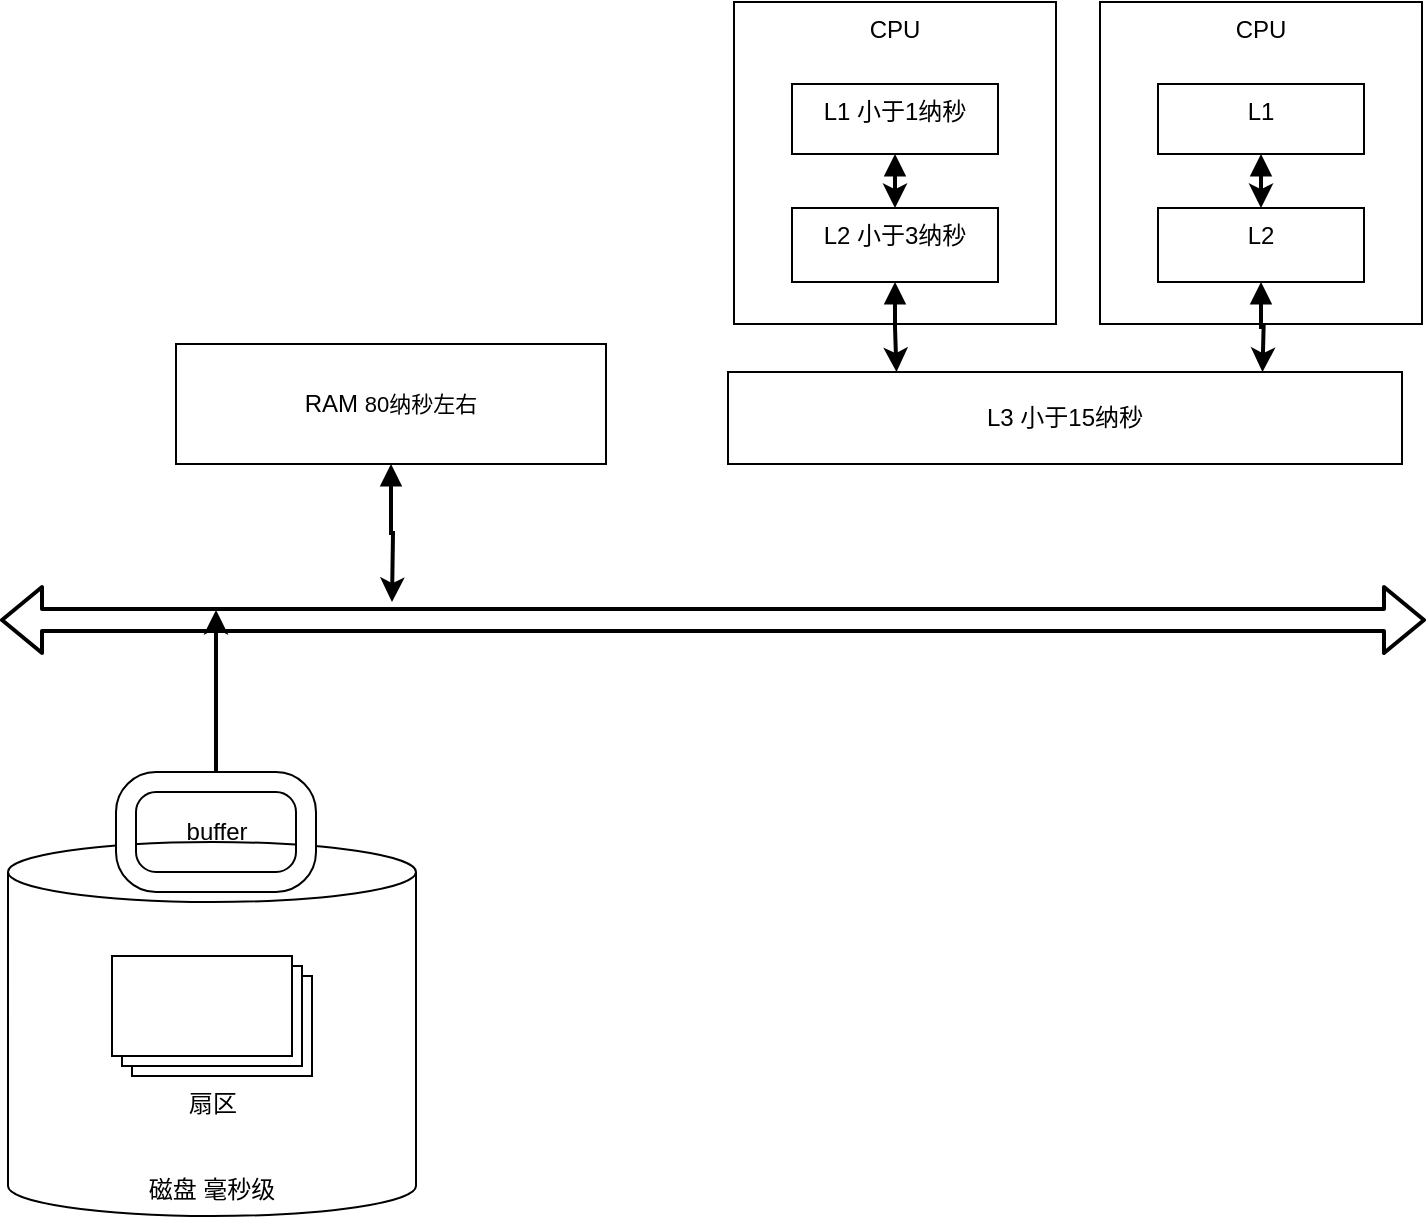 <mxfile version="14.8.0" type="github">
  <diagram id="UanFxDfiVa48uD2jYfIT" name="第 1 页">
    <mxGraphModel dx="1426" dy="794" grid="0" gridSize="10" guides="1" tooltips="1" connect="1" arrows="1" fold="1" page="1" pageScale="1" pageWidth="827" pageHeight="1169" math="0" shadow="0">
      <root>
        <mxCell id="0" />
        <mxCell id="1" parent="0" />
        <mxCell id="JTKkzrfcodYLNeWdXCRE-1" value="磁盘 毫秒级" style="shape=cylinder3;whiteSpace=wrap;html=1;boundedLbl=1;backgroundOutline=1;size=15;verticalAlign=bottom;" vertex="1" parent="1">
          <mxGeometry x="129" y="555" width="204" height="187" as="geometry" />
        </mxCell>
        <mxCell id="JTKkzrfcodYLNeWdXCRE-8" style="edgeStyle=orthogonalEdgeStyle;rounded=0;orthogonalLoop=1;jettySize=auto;html=1;strokeWidth=2;" edge="1" parent="1" source="JTKkzrfcodYLNeWdXCRE-2">
          <mxGeometry relative="1" as="geometry">
            <mxPoint x="233" y="439" as="targetPoint" />
          </mxGeometry>
        </mxCell>
        <mxCell id="JTKkzrfcodYLNeWdXCRE-2" value="" style="verticalLabelPosition=bottom;verticalAlign=top;html=1;shape=mxgraph.basic.rounded_frame;dx=10;" vertex="1" parent="1">
          <mxGeometry x="183" y="520" width="100" height="60" as="geometry" />
        </mxCell>
        <mxCell id="JTKkzrfcodYLNeWdXCRE-3" value="buffer" style="text;html=1;align=center;verticalAlign=middle;resizable=0;points=[];autosize=1;strokeColor=none;" vertex="1" parent="1">
          <mxGeometry x="213" y="541" width="40" height="18" as="geometry" />
        </mxCell>
        <mxCell id="JTKkzrfcodYLNeWdXCRE-4" value="扇区" style="verticalLabelPosition=bottom;verticalAlign=top;html=1;shape=mxgraph.basic.layered_rect;dx=10;outlineConnect=0;align=center;" vertex="1" parent="1">
          <mxGeometry x="181" y="612" width="100" height="60" as="geometry" />
        </mxCell>
        <mxCell id="JTKkzrfcodYLNeWdXCRE-9" style="edgeStyle=orthogonalEdgeStyle;rounded=0;orthogonalLoop=1;jettySize=auto;html=1;strokeWidth=2;startArrow=block;" edge="1" parent="1" source="JTKkzrfcodYLNeWdXCRE-5">
          <mxGeometry relative="1" as="geometry">
            <mxPoint x="321" y="435" as="targetPoint" />
          </mxGeometry>
        </mxCell>
        <mxCell id="JTKkzrfcodYLNeWdXCRE-5" value="RAM&amp;nbsp;&lt;span style=&quot;font-size: 11px ; background-color: rgb(255 , 255 , 255)&quot;&gt;80纳秒左右&lt;/span&gt;" style="rounded=0;whiteSpace=wrap;html=1;align=center;verticalAlign=middle;" vertex="1" parent="1">
          <mxGeometry x="213" y="306" width="215" height="60" as="geometry" />
        </mxCell>
        <mxCell id="JTKkzrfcodYLNeWdXCRE-6" value="" style="shape=flexArrow;endArrow=classic;startArrow=classic;html=1;strokeWidth=2;" edge="1" parent="1">
          <mxGeometry width="100" height="100" relative="1" as="geometry">
            <mxPoint x="125" y="444" as="sourcePoint" />
            <mxPoint x="838" y="444" as="targetPoint" />
          </mxGeometry>
        </mxCell>
        <mxCell id="JTKkzrfcodYLNeWdXCRE-7" value="CPU" style="whiteSpace=wrap;html=1;aspect=fixed;align=center;verticalAlign=top;" vertex="1" parent="1">
          <mxGeometry x="492" y="135" width="161" height="161" as="geometry" />
        </mxCell>
        <mxCell id="JTKkzrfcodYLNeWdXCRE-17" style="edgeStyle=orthogonalEdgeStyle;rounded=0;orthogonalLoop=1;jettySize=auto;html=1;entryX=0.5;entryY=0;entryDx=0;entryDy=0;startArrow=block;strokeWidth=2;" edge="1" parent="1" source="JTKkzrfcodYLNeWdXCRE-12" target="JTKkzrfcodYLNeWdXCRE-13">
          <mxGeometry relative="1" as="geometry" />
        </mxCell>
        <mxCell id="JTKkzrfcodYLNeWdXCRE-12" value="L1 小于1纳秒" style="rounded=0;whiteSpace=wrap;html=1;align=center;verticalAlign=top;" vertex="1" parent="1">
          <mxGeometry x="521" y="176" width="103" height="35" as="geometry" />
        </mxCell>
        <mxCell id="JTKkzrfcodYLNeWdXCRE-18" style="edgeStyle=orthogonalEdgeStyle;rounded=0;orthogonalLoop=1;jettySize=auto;html=1;entryX=0.25;entryY=0;entryDx=0;entryDy=0;startArrow=block;strokeWidth=2;" edge="1" parent="1" source="JTKkzrfcodYLNeWdXCRE-13" target="JTKkzrfcodYLNeWdXCRE-16">
          <mxGeometry relative="1" as="geometry" />
        </mxCell>
        <mxCell id="JTKkzrfcodYLNeWdXCRE-13" value="L2 小于3纳秒" style="rounded=0;whiteSpace=wrap;html=1;align=center;verticalAlign=top;" vertex="1" parent="1">
          <mxGeometry x="521" y="238" width="103" height="37" as="geometry" />
        </mxCell>
        <mxCell id="JTKkzrfcodYLNeWdXCRE-16" value="L3 小于15纳秒" style="rounded=0;whiteSpace=wrap;html=1;align=center;verticalAlign=middle;" vertex="1" parent="1">
          <mxGeometry x="489" y="320" width="337" height="46" as="geometry" />
        </mxCell>
        <mxCell id="JTKkzrfcodYLNeWdXCRE-19" value="CPU" style="whiteSpace=wrap;html=1;aspect=fixed;align=center;verticalAlign=top;" vertex="1" parent="1">
          <mxGeometry x="675" y="135" width="161" height="161" as="geometry" />
        </mxCell>
        <mxCell id="JTKkzrfcodYLNeWdXCRE-20" style="edgeStyle=orthogonalEdgeStyle;rounded=0;orthogonalLoop=1;jettySize=auto;html=1;entryX=0.5;entryY=0;entryDx=0;entryDy=0;startArrow=block;strokeWidth=2;" edge="1" parent="1" source="JTKkzrfcodYLNeWdXCRE-21" target="JTKkzrfcodYLNeWdXCRE-23">
          <mxGeometry relative="1" as="geometry" />
        </mxCell>
        <mxCell id="JTKkzrfcodYLNeWdXCRE-21" value="L1" style="rounded=0;whiteSpace=wrap;html=1;align=center;verticalAlign=top;" vertex="1" parent="1">
          <mxGeometry x="704" y="176" width="103" height="35" as="geometry" />
        </mxCell>
        <mxCell id="JTKkzrfcodYLNeWdXCRE-22" style="edgeStyle=orthogonalEdgeStyle;rounded=0;orthogonalLoop=1;jettySize=auto;html=1;entryX=0.25;entryY=0;entryDx=0;entryDy=0;startArrow=block;strokeWidth=2;" edge="1" parent="1" source="JTKkzrfcodYLNeWdXCRE-23">
          <mxGeometry relative="1" as="geometry">
            <mxPoint x="756.25" y="320" as="targetPoint" />
          </mxGeometry>
        </mxCell>
        <mxCell id="JTKkzrfcodYLNeWdXCRE-23" value="L2" style="rounded=0;whiteSpace=wrap;html=1;align=center;verticalAlign=top;" vertex="1" parent="1">
          <mxGeometry x="704" y="238" width="103" height="37" as="geometry" />
        </mxCell>
      </root>
    </mxGraphModel>
  </diagram>
</mxfile>
